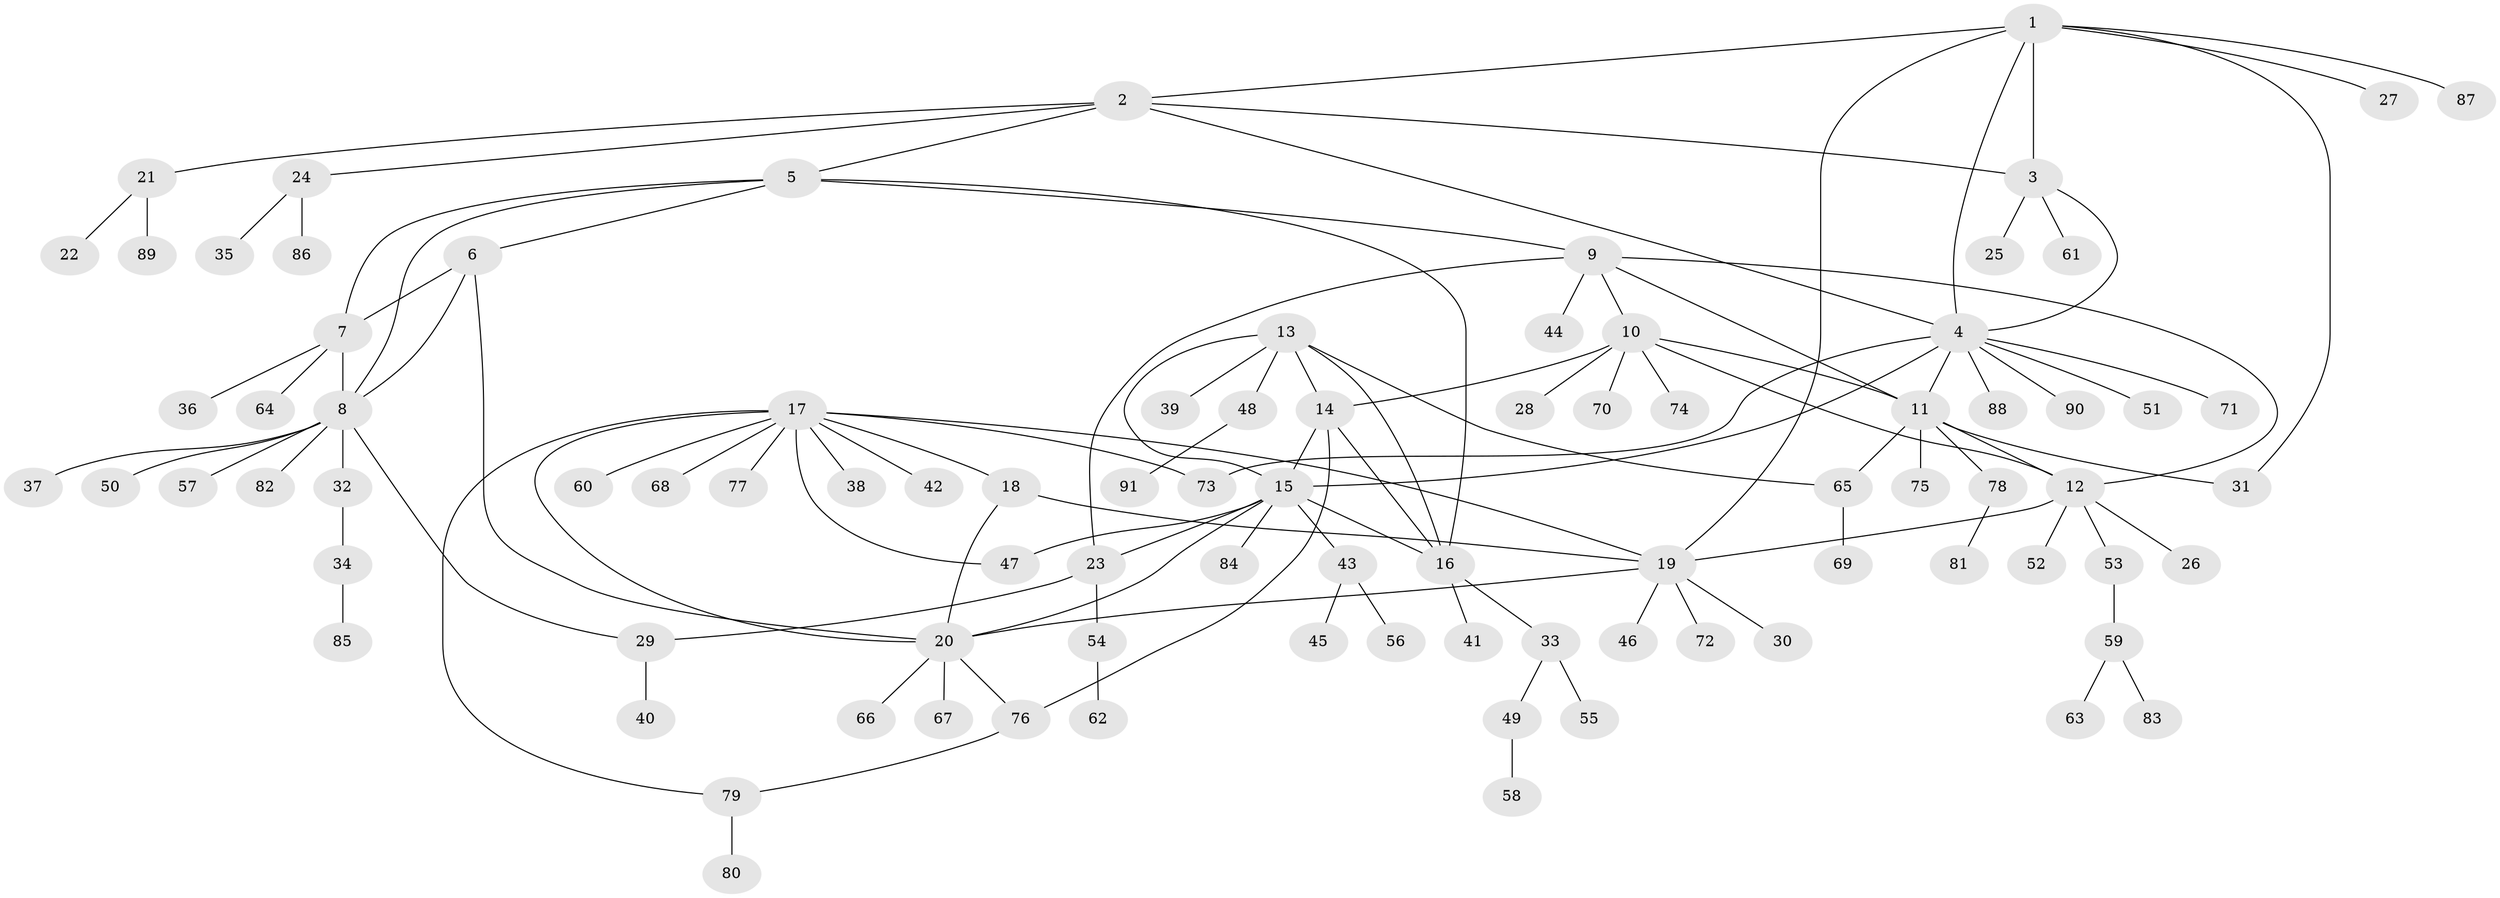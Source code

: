 // Generated by graph-tools (version 1.1) at 2025/26/03/09/25 03:26:36]
// undirected, 91 vertices, 119 edges
graph export_dot {
graph [start="1"]
  node [color=gray90,style=filled];
  1;
  2;
  3;
  4;
  5;
  6;
  7;
  8;
  9;
  10;
  11;
  12;
  13;
  14;
  15;
  16;
  17;
  18;
  19;
  20;
  21;
  22;
  23;
  24;
  25;
  26;
  27;
  28;
  29;
  30;
  31;
  32;
  33;
  34;
  35;
  36;
  37;
  38;
  39;
  40;
  41;
  42;
  43;
  44;
  45;
  46;
  47;
  48;
  49;
  50;
  51;
  52;
  53;
  54;
  55;
  56;
  57;
  58;
  59;
  60;
  61;
  62;
  63;
  64;
  65;
  66;
  67;
  68;
  69;
  70;
  71;
  72;
  73;
  74;
  75;
  76;
  77;
  78;
  79;
  80;
  81;
  82;
  83;
  84;
  85;
  86;
  87;
  88;
  89;
  90;
  91;
  1 -- 2;
  1 -- 3;
  1 -- 4;
  1 -- 19;
  1 -- 27;
  1 -- 31;
  1 -- 87;
  2 -- 3;
  2 -- 4;
  2 -- 5;
  2 -- 21;
  2 -- 24;
  3 -- 4;
  3 -- 25;
  3 -- 61;
  4 -- 11;
  4 -- 15;
  4 -- 51;
  4 -- 71;
  4 -- 73;
  4 -- 88;
  4 -- 90;
  5 -- 6;
  5 -- 7;
  5 -- 8;
  5 -- 9;
  5 -- 16;
  6 -- 7;
  6 -- 8;
  6 -- 20;
  7 -- 8;
  7 -- 36;
  7 -- 64;
  8 -- 29;
  8 -- 32;
  8 -- 37;
  8 -- 50;
  8 -- 57;
  8 -- 82;
  9 -- 10;
  9 -- 11;
  9 -- 12;
  9 -- 23;
  9 -- 44;
  10 -- 11;
  10 -- 12;
  10 -- 14;
  10 -- 28;
  10 -- 70;
  10 -- 74;
  11 -- 12;
  11 -- 31;
  11 -- 65;
  11 -- 75;
  11 -- 78;
  12 -- 19;
  12 -- 26;
  12 -- 52;
  12 -- 53;
  13 -- 14;
  13 -- 15;
  13 -- 16;
  13 -- 39;
  13 -- 48;
  13 -- 65;
  14 -- 15;
  14 -- 16;
  14 -- 76;
  15 -- 16;
  15 -- 20;
  15 -- 23;
  15 -- 43;
  15 -- 47;
  15 -- 84;
  16 -- 33;
  16 -- 41;
  17 -- 18;
  17 -- 19;
  17 -- 20;
  17 -- 38;
  17 -- 42;
  17 -- 47;
  17 -- 60;
  17 -- 68;
  17 -- 73;
  17 -- 77;
  17 -- 79;
  18 -- 19;
  18 -- 20;
  19 -- 20;
  19 -- 30;
  19 -- 46;
  19 -- 72;
  20 -- 66;
  20 -- 67;
  20 -- 76;
  21 -- 22;
  21 -- 89;
  23 -- 29;
  23 -- 54;
  24 -- 35;
  24 -- 86;
  29 -- 40;
  32 -- 34;
  33 -- 49;
  33 -- 55;
  34 -- 85;
  43 -- 45;
  43 -- 56;
  48 -- 91;
  49 -- 58;
  53 -- 59;
  54 -- 62;
  59 -- 63;
  59 -- 83;
  65 -- 69;
  76 -- 79;
  78 -- 81;
  79 -- 80;
}
